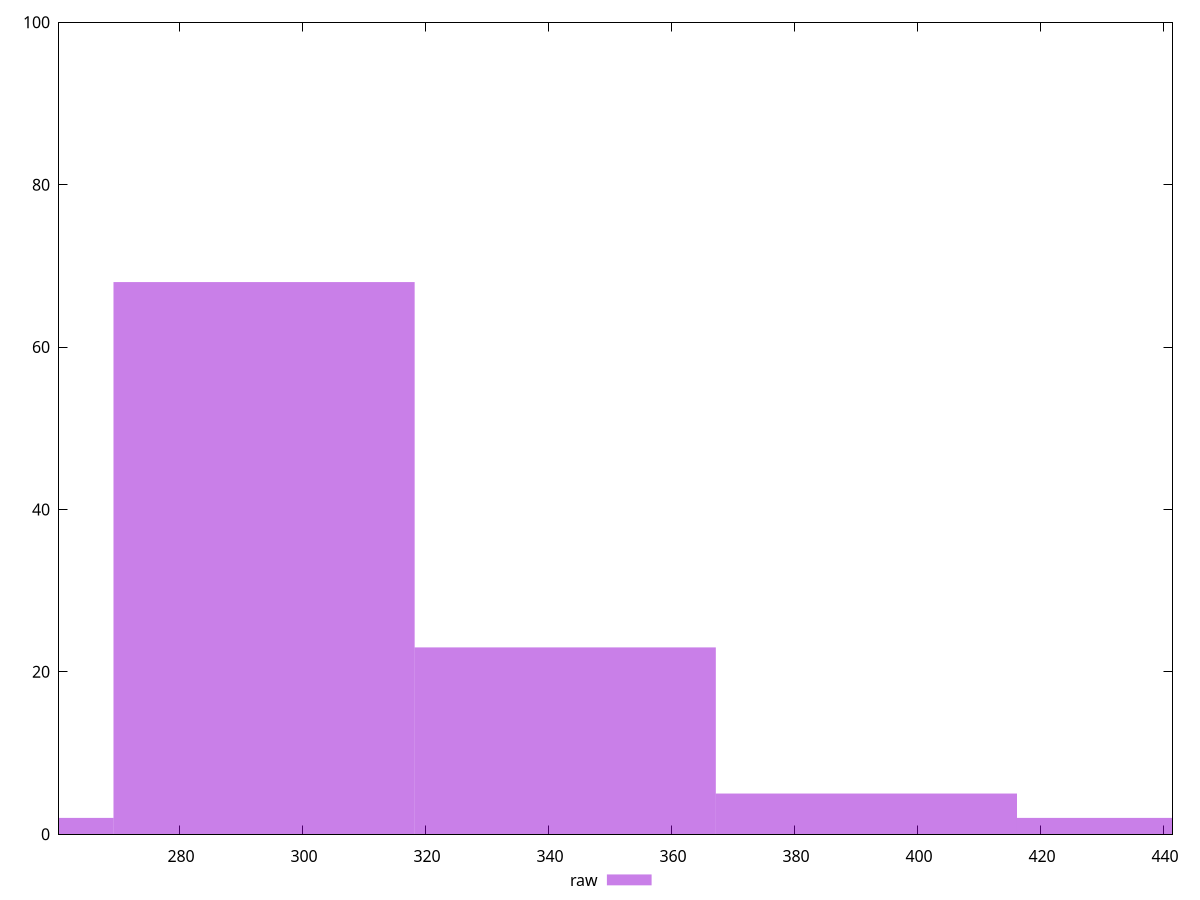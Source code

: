 reset

$raw <<EOF
293.82151713304495 68
342.79176998855246 23
391.76202284405997 5
244.8512642775375 2
440.7322756995675 2
EOF

set key outside below
set boxwidth 48.970252855507496
set xrange [260.4780000001192:441.53099999949336]
set yrange [0:100]
set trange [0:100]
set style fill transparent solid 0.5 noborder
set terminal svg size 640, 490 enhanced background rgb 'white'
set output "report_00015_2021-02-09T16-11-33.973Z/uses-rel-preconnect/samples/pages+cached/raw/histogram.svg"

plot $raw title "raw" with boxes

reset
